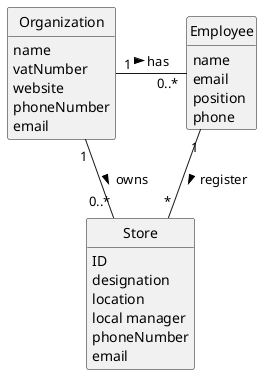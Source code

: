 @startuml
skinparam monochrome true
skinparam packageStyle rectangle
skinparam shadowing false

'left to right direction

skinparam classAttributeIconSize 0

hide circle
hide methods


class Organization {
    name
    vatNumber
    website
    phoneNumber
    email
}

class Store {
    ID
    designation
    location
    local manager
    phoneNumber
    email

}

class Employee {
    name
    email
    position
    phone
}


Organization "1" - "0..*" Employee : has >
Organization "1" - "0..*" Store: owns >
Employee "1" -- "*" Store : register >

@enduml